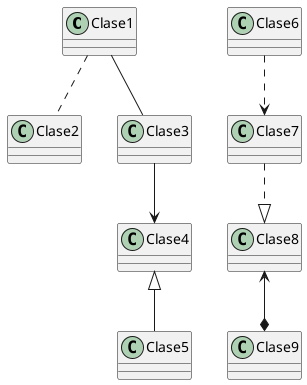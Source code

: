  @startuml diagrama7

 Clase1 .. Clase2
 Clase1 -- Clase3
 Clase3 --> Clase4
 Clase4 <|-- Clase5
 Clase6 ..> Clase7
 Clase7 ..|> Clase8
 Clase8 <--* Clase9


 @enduml